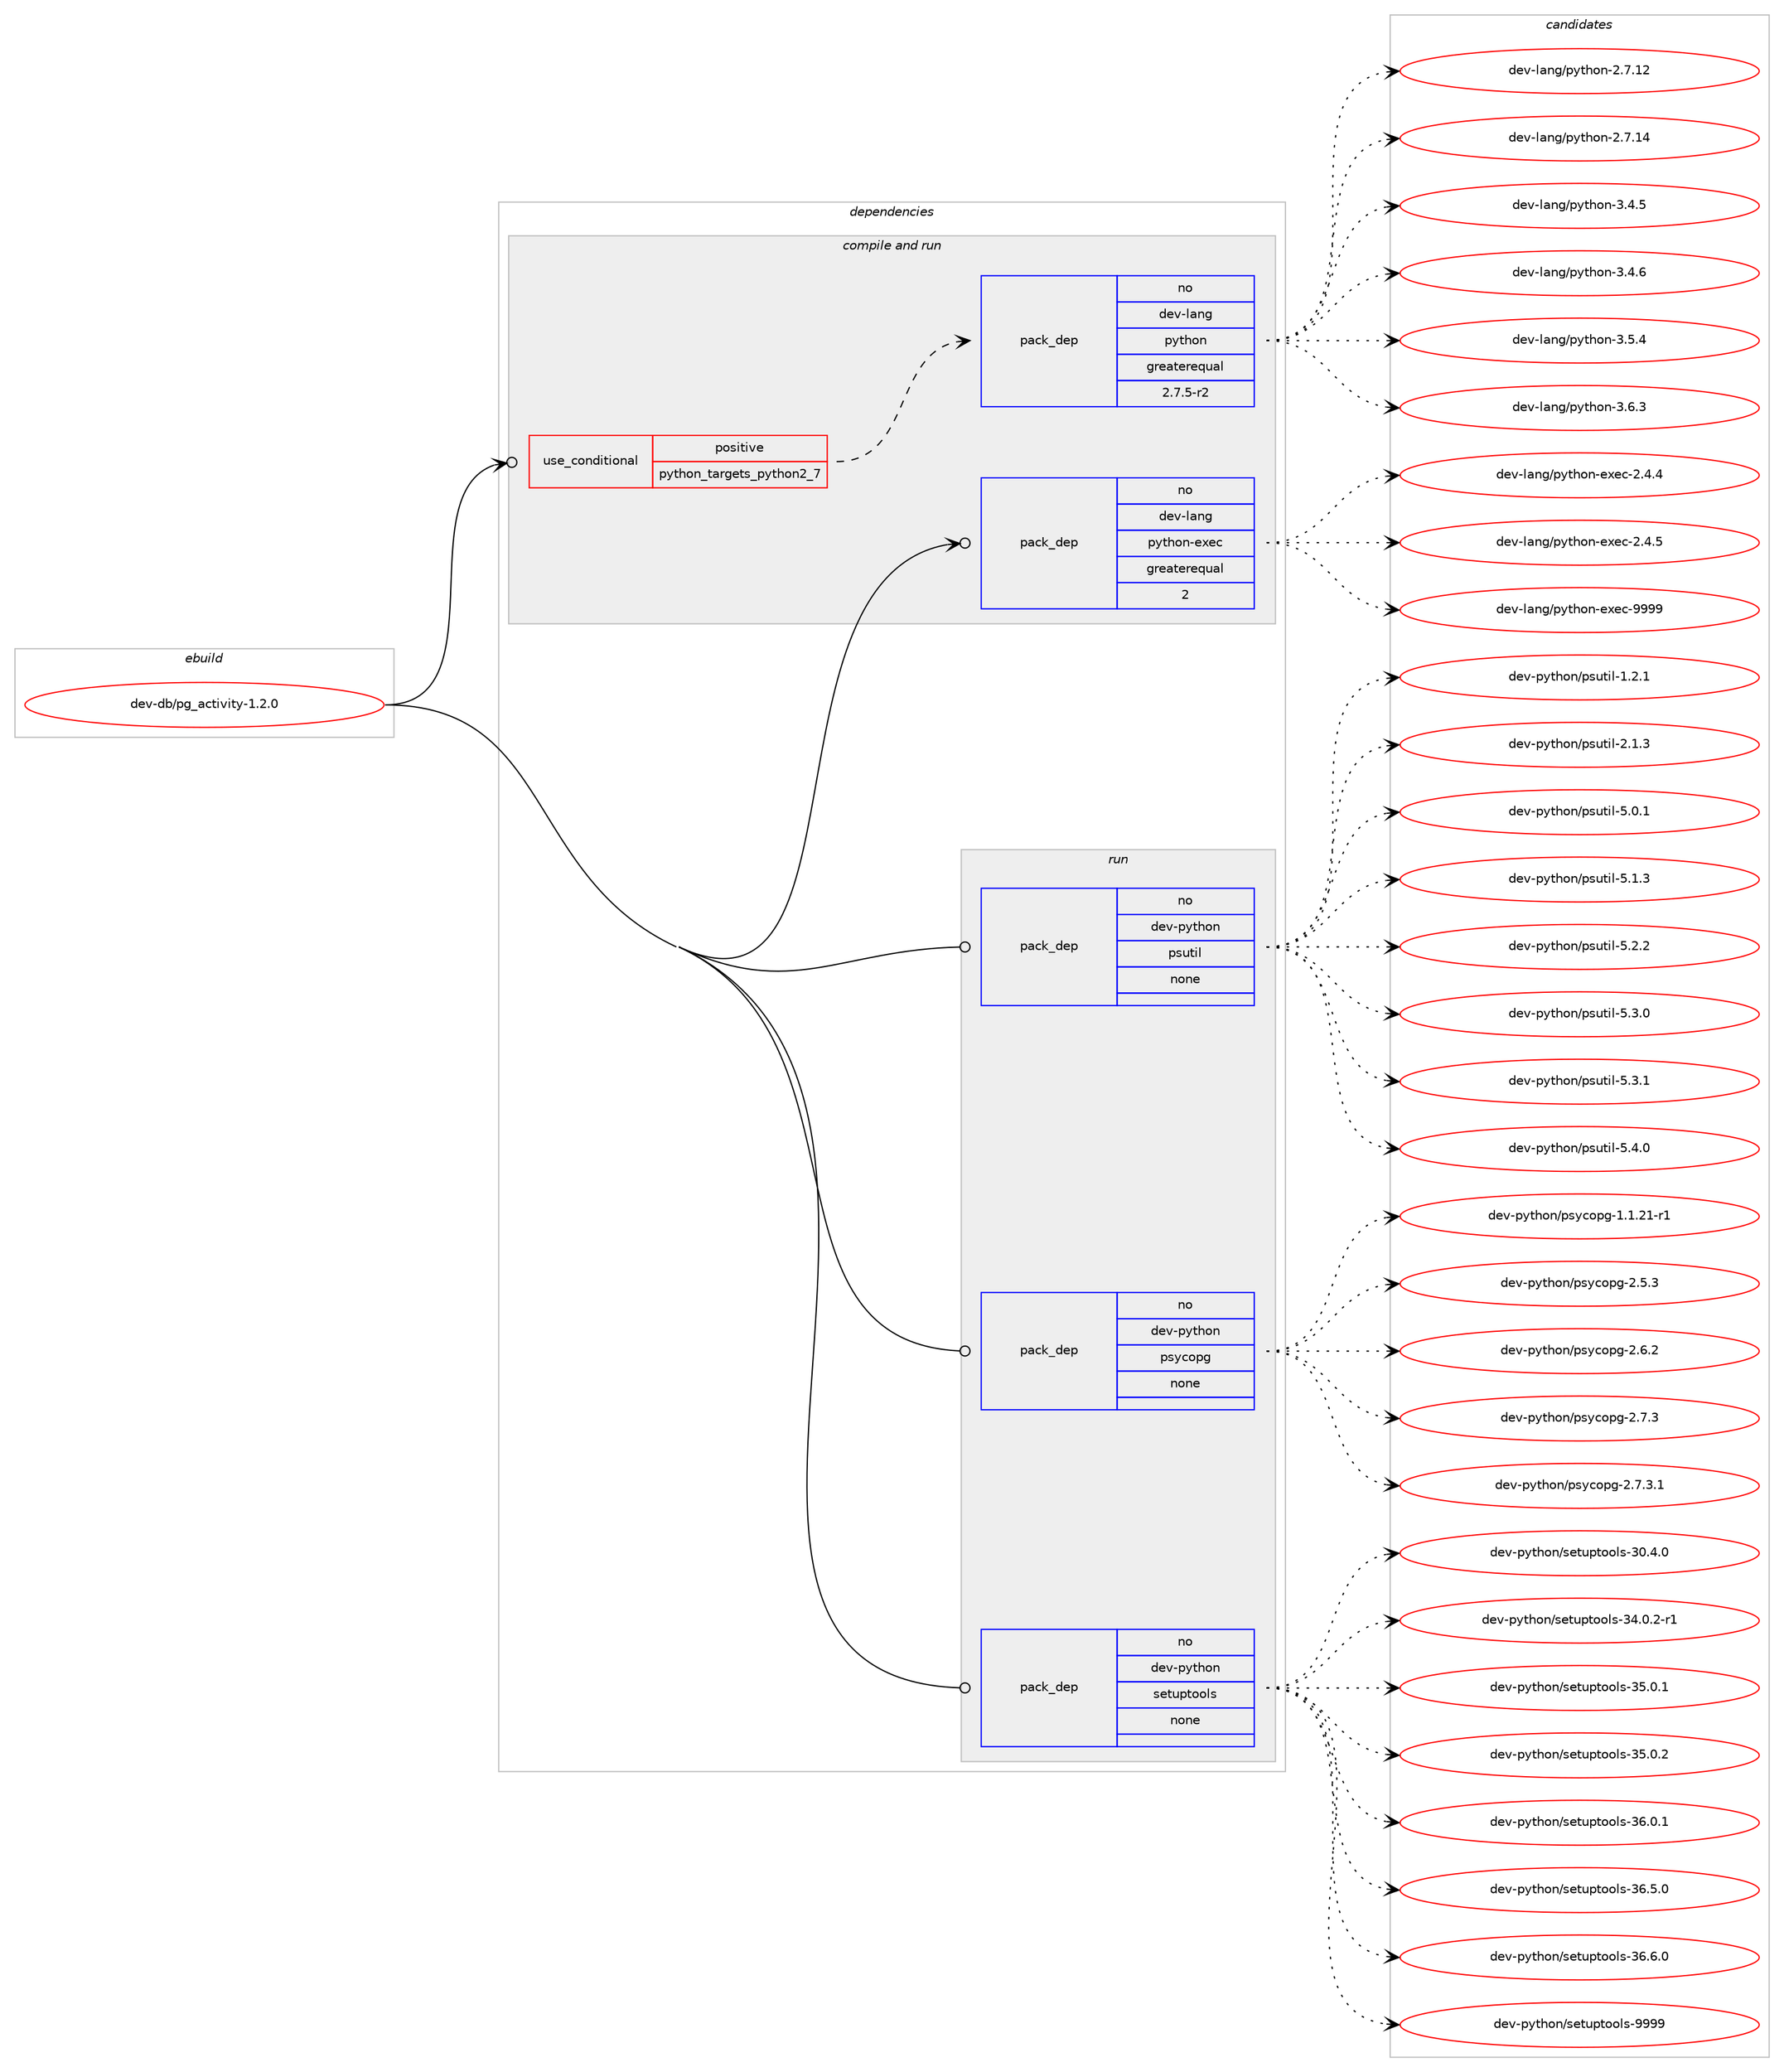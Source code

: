 digraph prolog {

# *************
# Graph options
# *************

newrank=true;
concentrate=true;
compound=true;
graph [rankdir=LR,fontname=Helvetica,fontsize=10,ranksep=1.5];#, ranksep=2.5, nodesep=0.2];
edge  [arrowhead=vee];
node  [fontname=Helvetica,fontsize=10];

# **********
# The ebuild
# **********

subgraph cluster_leftcol {
color=gray;
rank=same;
label=<<i>ebuild</i>>;
id [label="dev-db/pg_activity-1.2.0", color=red, width=4, href="../dev-db/pg_activity-1.2.0.svg"];
}

# ****************
# The dependencies
# ****************

subgraph cluster_midcol {
color=gray;
label=<<i>dependencies</i>>;
subgraph cluster_compile {
fillcolor="#eeeeee";
style=filled;
label=<<i>compile</i>>;
}
subgraph cluster_compileandrun {
fillcolor="#eeeeee";
style=filled;
label=<<i>compile and run</i>>;
subgraph cond16478 {
dependency68550 [label=<<TABLE BORDER="0" CELLBORDER="1" CELLSPACING="0" CELLPADDING="4"><TR><TD ROWSPAN="3" CELLPADDING="10">use_conditional</TD></TR><TR><TD>positive</TD></TR><TR><TD>python_targets_python2_7</TD></TR></TABLE>>, shape=none, color=red];
subgraph pack50551 {
dependency68551 [label=<<TABLE BORDER="0" CELLBORDER="1" CELLSPACING="0" CELLPADDING="4" WIDTH="220"><TR><TD ROWSPAN="6" CELLPADDING="30">pack_dep</TD></TR><TR><TD WIDTH="110">no</TD></TR><TR><TD>dev-lang</TD></TR><TR><TD>python</TD></TR><TR><TD>greaterequal</TD></TR><TR><TD>2.7.5-r2</TD></TR></TABLE>>, shape=none, color=blue];
}
dependency68550:e -> dependency68551:w [weight=20,style="dashed",arrowhead="vee"];
}
id:e -> dependency68550:w [weight=20,style="solid",arrowhead="odotvee"];
subgraph pack50552 {
dependency68552 [label=<<TABLE BORDER="0" CELLBORDER="1" CELLSPACING="0" CELLPADDING="4" WIDTH="220"><TR><TD ROWSPAN="6" CELLPADDING="30">pack_dep</TD></TR><TR><TD WIDTH="110">no</TD></TR><TR><TD>dev-lang</TD></TR><TR><TD>python-exec</TD></TR><TR><TD>greaterequal</TD></TR><TR><TD>2</TD></TR></TABLE>>, shape=none, color=blue];
}
id:e -> dependency68552:w [weight=20,style="solid",arrowhead="odotvee"];
}
subgraph cluster_run {
fillcolor="#eeeeee";
style=filled;
label=<<i>run</i>>;
subgraph pack50553 {
dependency68553 [label=<<TABLE BORDER="0" CELLBORDER="1" CELLSPACING="0" CELLPADDING="4" WIDTH="220"><TR><TD ROWSPAN="6" CELLPADDING="30">pack_dep</TD></TR><TR><TD WIDTH="110">no</TD></TR><TR><TD>dev-python</TD></TR><TR><TD>psutil</TD></TR><TR><TD>none</TD></TR><TR><TD></TD></TR></TABLE>>, shape=none, color=blue];
}
id:e -> dependency68553:w [weight=20,style="solid",arrowhead="odot"];
subgraph pack50554 {
dependency68554 [label=<<TABLE BORDER="0" CELLBORDER="1" CELLSPACING="0" CELLPADDING="4" WIDTH="220"><TR><TD ROWSPAN="6" CELLPADDING="30">pack_dep</TD></TR><TR><TD WIDTH="110">no</TD></TR><TR><TD>dev-python</TD></TR><TR><TD>psycopg</TD></TR><TR><TD>none</TD></TR><TR><TD></TD></TR></TABLE>>, shape=none, color=blue];
}
id:e -> dependency68554:w [weight=20,style="solid",arrowhead="odot"];
subgraph pack50555 {
dependency68555 [label=<<TABLE BORDER="0" CELLBORDER="1" CELLSPACING="0" CELLPADDING="4" WIDTH="220"><TR><TD ROWSPAN="6" CELLPADDING="30">pack_dep</TD></TR><TR><TD WIDTH="110">no</TD></TR><TR><TD>dev-python</TD></TR><TR><TD>setuptools</TD></TR><TR><TD>none</TD></TR><TR><TD></TD></TR></TABLE>>, shape=none, color=blue];
}
id:e -> dependency68555:w [weight=20,style="solid",arrowhead="odot"];
}
}

# **************
# The candidates
# **************

subgraph cluster_choices {
rank=same;
color=gray;
label=<<i>candidates</i>>;

subgraph choice50551 {
color=black;
nodesep=1;
choice10010111845108971101034711212111610411111045504655464950 [label="dev-lang/python-2.7.12", color=red, width=4,href="../dev-lang/python-2.7.12.svg"];
choice10010111845108971101034711212111610411111045504655464952 [label="dev-lang/python-2.7.14", color=red, width=4,href="../dev-lang/python-2.7.14.svg"];
choice100101118451089711010347112121116104111110455146524653 [label="dev-lang/python-3.4.5", color=red, width=4,href="../dev-lang/python-3.4.5.svg"];
choice100101118451089711010347112121116104111110455146524654 [label="dev-lang/python-3.4.6", color=red, width=4,href="../dev-lang/python-3.4.6.svg"];
choice100101118451089711010347112121116104111110455146534652 [label="dev-lang/python-3.5.4", color=red, width=4,href="../dev-lang/python-3.5.4.svg"];
choice100101118451089711010347112121116104111110455146544651 [label="dev-lang/python-3.6.3", color=red, width=4,href="../dev-lang/python-3.6.3.svg"];
dependency68551:e -> choice10010111845108971101034711212111610411111045504655464950:w [style=dotted,weight="100"];
dependency68551:e -> choice10010111845108971101034711212111610411111045504655464952:w [style=dotted,weight="100"];
dependency68551:e -> choice100101118451089711010347112121116104111110455146524653:w [style=dotted,weight="100"];
dependency68551:e -> choice100101118451089711010347112121116104111110455146524654:w [style=dotted,weight="100"];
dependency68551:e -> choice100101118451089711010347112121116104111110455146534652:w [style=dotted,weight="100"];
dependency68551:e -> choice100101118451089711010347112121116104111110455146544651:w [style=dotted,weight="100"];
}
subgraph choice50552 {
color=black;
nodesep=1;
choice1001011184510897110103471121211161041111104510112010199455046524652 [label="dev-lang/python-exec-2.4.4", color=red, width=4,href="../dev-lang/python-exec-2.4.4.svg"];
choice1001011184510897110103471121211161041111104510112010199455046524653 [label="dev-lang/python-exec-2.4.5", color=red, width=4,href="../dev-lang/python-exec-2.4.5.svg"];
choice10010111845108971101034711212111610411111045101120101994557575757 [label="dev-lang/python-exec-9999", color=red, width=4,href="../dev-lang/python-exec-9999.svg"];
dependency68552:e -> choice1001011184510897110103471121211161041111104510112010199455046524652:w [style=dotted,weight="100"];
dependency68552:e -> choice1001011184510897110103471121211161041111104510112010199455046524653:w [style=dotted,weight="100"];
dependency68552:e -> choice10010111845108971101034711212111610411111045101120101994557575757:w [style=dotted,weight="100"];
}
subgraph choice50553 {
color=black;
nodesep=1;
choice1001011184511212111610411111047112115117116105108454946504649 [label="dev-python/psutil-1.2.1", color=red, width=4,href="../dev-python/psutil-1.2.1.svg"];
choice1001011184511212111610411111047112115117116105108455046494651 [label="dev-python/psutil-2.1.3", color=red, width=4,href="../dev-python/psutil-2.1.3.svg"];
choice1001011184511212111610411111047112115117116105108455346484649 [label="dev-python/psutil-5.0.1", color=red, width=4,href="../dev-python/psutil-5.0.1.svg"];
choice1001011184511212111610411111047112115117116105108455346494651 [label="dev-python/psutil-5.1.3", color=red, width=4,href="../dev-python/psutil-5.1.3.svg"];
choice1001011184511212111610411111047112115117116105108455346504650 [label="dev-python/psutil-5.2.2", color=red, width=4,href="../dev-python/psutil-5.2.2.svg"];
choice1001011184511212111610411111047112115117116105108455346514648 [label="dev-python/psutil-5.3.0", color=red, width=4,href="../dev-python/psutil-5.3.0.svg"];
choice1001011184511212111610411111047112115117116105108455346514649 [label="dev-python/psutil-5.3.1", color=red, width=4,href="../dev-python/psutil-5.3.1.svg"];
choice1001011184511212111610411111047112115117116105108455346524648 [label="dev-python/psutil-5.4.0", color=red, width=4,href="../dev-python/psutil-5.4.0.svg"];
dependency68553:e -> choice1001011184511212111610411111047112115117116105108454946504649:w [style=dotted,weight="100"];
dependency68553:e -> choice1001011184511212111610411111047112115117116105108455046494651:w [style=dotted,weight="100"];
dependency68553:e -> choice1001011184511212111610411111047112115117116105108455346484649:w [style=dotted,weight="100"];
dependency68553:e -> choice1001011184511212111610411111047112115117116105108455346494651:w [style=dotted,weight="100"];
dependency68553:e -> choice1001011184511212111610411111047112115117116105108455346504650:w [style=dotted,weight="100"];
dependency68553:e -> choice1001011184511212111610411111047112115117116105108455346514648:w [style=dotted,weight="100"];
dependency68553:e -> choice1001011184511212111610411111047112115117116105108455346514649:w [style=dotted,weight="100"];
dependency68553:e -> choice1001011184511212111610411111047112115117116105108455346524648:w [style=dotted,weight="100"];
}
subgraph choice50554 {
color=black;
nodesep=1;
choice100101118451121211161041111104711211512199111112103454946494650494511449 [label="dev-python/psycopg-1.1.21-r1", color=red, width=4,href="../dev-python/psycopg-1.1.21-r1.svg"];
choice100101118451121211161041111104711211512199111112103455046534651 [label="dev-python/psycopg-2.5.3", color=red, width=4,href="../dev-python/psycopg-2.5.3.svg"];
choice100101118451121211161041111104711211512199111112103455046544650 [label="dev-python/psycopg-2.6.2", color=red, width=4,href="../dev-python/psycopg-2.6.2.svg"];
choice100101118451121211161041111104711211512199111112103455046554651 [label="dev-python/psycopg-2.7.3", color=red, width=4,href="../dev-python/psycopg-2.7.3.svg"];
choice1001011184511212111610411111047112115121991111121034550465546514649 [label="dev-python/psycopg-2.7.3.1", color=red, width=4,href="../dev-python/psycopg-2.7.3.1.svg"];
dependency68554:e -> choice100101118451121211161041111104711211512199111112103454946494650494511449:w [style=dotted,weight="100"];
dependency68554:e -> choice100101118451121211161041111104711211512199111112103455046534651:w [style=dotted,weight="100"];
dependency68554:e -> choice100101118451121211161041111104711211512199111112103455046544650:w [style=dotted,weight="100"];
dependency68554:e -> choice100101118451121211161041111104711211512199111112103455046554651:w [style=dotted,weight="100"];
dependency68554:e -> choice1001011184511212111610411111047112115121991111121034550465546514649:w [style=dotted,weight="100"];
}
subgraph choice50555 {
color=black;
nodesep=1;
choice100101118451121211161041111104711510111611711211611111110811545514846524648 [label="dev-python/setuptools-30.4.0", color=red, width=4,href="../dev-python/setuptools-30.4.0.svg"];
choice1001011184511212111610411111047115101116117112116111111108115455152464846504511449 [label="dev-python/setuptools-34.0.2-r1", color=red, width=4,href="../dev-python/setuptools-34.0.2-r1.svg"];
choice100101118451121211161041111104711510111611711211611111110811545515346484649 [label="dev-python/setuptools-35.0.1", color=red, width=4,href="../dev-python/setuptools-35.0.1.svg"];
choice100101118451121211161041111104711510111611711211611111110811545515346484650 [label="dev-python/setuptools-35.0.2", color=red, width=4,href="../dev-python/setuptools-35.0.2.svg"];
choice100101118451121211161041111104711510111611711211611111110811545515446484649 [label="dev-python/setuptools-36.0.1", color=red, width=4,href="../dev-python/setuptools-36.0.1.svg"];
choice100101118451121211161041111104711510111611711211611111110811545515446534648 [label="dev-python/setuptools-36.5.0", color=red, width=4,href="../dev-python/setuptools-36.5.0.svg"];
choice100101118451121211161041111104711510111611711211611111110811545515446544648 [label="dev-python/setuptools-36.6.0", color=red, width=4,href="../dev-python/setuptools-36.6.0.svg"];
choice10010111845112121116104111110471151011161171121161111111081154557575757 [label="dev-python/setuptools-9999", color=red, width=4,href="../dev-python/setuptools-9999.svg"];
dependency68555:e -> choice100101118451121211161041111104711510111611711211611111110811545514846524648:w [style=dotted,weight="100"];
dependency68555:e -> choice1001011184511212111610411111047115101116117112116111111108115455152464846504511449:w [style=dotted,weight="100"];
dependency68555:e -> choice100101118451121211161041111104711510111611711211611111110811545515346484649:w [style=dotted,weight="100"];
dependency68555:e -> choice100101118451121211161041111104711510111611711211611111110811545515346484650:w [style=dotted,weight="100"];
dependency68555:e -> choice100101118451121211161041111104711510111611711211611111110811545515446484649:w [style=dotted,weight="100"];
dependency68555:e -> choice100101118451121211161041111104711510111611711211611111110811545515446534648:w [style=dotted,weight="100"];
dependency68555:e -> choice100101118451121211161041111104711510111611711211611111110811545515446544648:w [style=dotted,weight="100"];
dependency68555:e -> choice10010111845112121116104111110471151011161171121161111111081154557575757:w [style=dotted,weight="100"];
}
}

}
